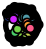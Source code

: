 <?xml version="1.0"?>
<!DOCTYPE ipe SYSTEM "ipe.dtd">
<ipe version="70218">
<ipestyle name="alpha-values">
<opacity name="255" value="1"/>
</ipestyle>
<ipestyle name="paper-size">
<layout paper="1000 1000" origin="0 0" frame="1000 1000"/>
</ipestyle>
<ipestyle name="marks">
<symbol name="mark/disk(sx)" transformations="translations">
<path fill="sym-stroke">
0.6 0 0 0.6 0 0 e
</path>
</symbol>
<symbol name="mark/fdisk(sfx)" transformations="translations">
<group>
<path fill="sym-fill">
0.5 0 0 0.5 0 0 e
</path>
<path fill="sym-stroke" fillrule="eofill">
0.6 0 0 0.6 0 0 e
0.4 0 0 0.4 0 0 e
</path>
</group>
</symbol>
</ipestyle>
<page>
<layer name="alpha"/>
<path layer="alpha" stroke="0" pen="2" opacity="255" stroke-opacity="opaque">
5.01717 0 0 5.01717 0 0 e
</path>
<path stroke="0" pen="2" opacity="255" stroke-opacity="opaque">
4.23849 5.71745 m
4.53626 6.11912 l
</path>
<path stroke="0" pen="2" opacity="255" stroke-opacity="opaque">
4.23849 5.71745 m
4.53626 6.11912 l
</path>
<path stroke="0" pen="2" opacity="255" stroke-opacity="opaque">
5.21202 -1.0522 m
5.31717 0 0 5.31717 0 0 5.29289 -0.507509 a
</path>
<path stroke="0" pen="2" opacity="255" stroke-opacity="opaque">
4.91795 -0.992831 m
5.21202 -1.0522 l
</path>
<path stroke="0" pen="2" opacity="255" stroke-opacity="opaque">
4.99426 -0.478875 m
5.29289 -0.507509 l
</path>
<path stroke="0" pen="2" opacity="255" stroke-opacity="opaque">
4.23849 5.71745 m
4.53626 6.11912 l
</path>
<path stroke="0" pen="2" opacity="255" stroke-opacity="opaque">
4.23849 5.71745 m
4.53626 6.11912 l
</path>
<path stroke="0" pen="2" opacity="255" stroke-opacity="opaque">
4.23849 5.71745 m
4.53626 6.11912 l
</path>
<path stroke="0" pen="2" opacity="255" stroke-opacity="opaque">
5.19405 1.13761 m
5.31717 0 0 5.31717 0 0 4.91592 2.02634 a
</path>
<path stroke="0" pen="2" opacity="255" stroke-opacity="opaque">
4.63855 1.91201 m
4.91592 2.02634 l
</path>
<path stroke="0" pen="2" opacity="255" stroke-opacity="opaque">
4.90099 1.07342 m
5.19405 1.13761 l
</path>
<path stroke="0" pen="2" opacity="255" stroke-opacity="opaque">
4.23849 5.71745 m
4.53626 6.11912 l
</path>
<path stroke="0" pen="2" opacity="255" stroke-opacity="opaque">
4.23849 5.71745 m
4.53626 6.11912 l
</path>
<path stroke="0" pen="2" opacity="255" stroke-opacity="opaque">
4.23849 5.71745 m
4.53626 6.11912 l
</path>
<path stroke="0" pen="2" opacity="255" stroke-opacity="opaque">
5.31699 0.0427672 m
5.31717 0 0 5.31717 0 0 5.28402 0.592819 a
</path>
<path stroke="0" pen="2" opacity="255" stroke-opacity="opaque">
4.98589 0.559372 m
5.28402 0.592819 l
</path>
<path stroke="0" pen="2" opacity="255" stroke-opacity="opaque">
5.017 0.0403542 m
5.31699 0.0427672 l
</path>
<path stroke="0" pen="2" opacity="255" stroke-opacity="opaque">
4.23849 5.71745 m
4.53626 6.11912 l
</path>
<path stroke="0" pen="2" opacity="255" stroke-opacity="opaque">
5.6071 0.336175 m
5.61717 0 0 5.61717 0 0 5.36078 1.67767 a
</path>
<path stroke="0" pen="2" opacity="255" stroke-opacity="opaque">
5.07447 1.58807 m
5.36078 1.67767 l
</path>
<path stroke="0" pen="2" opacity="255" stroke-opacity="opaque">
5.30764 0.318221 m
5.6071 0.336175 l
</path>
<path stroke="0" pen="2" opacity="255" stroke-opacity="opaque">
4.23849 5.71745 m
4.53626 6.11912 l
</path>
<path stroke="0" pen="2" opacity="255" stroke-opacity="opaque">
5.85301 -0.869019 m
5.91717 0 0 5.91717 0 0 5.81987 1.06861 a
</path>
<path stroke="0" pen="2" opacity="255" stroke-opacity="opaque">
5.25951 -0.7809 m
5.85301 -0.869019 l
</path>
<path stroke="0" pen="2" opacity="255" stroke-opacity="opaque">
5.52481 1.01443 m
5.81987 1.06861 l
</path>
<path stroke="0" pen="2" opacity="255" stroke-opacity="opaque">
4.23849 5.71745 m
4.53626 6.11912 l
</path>
<path stroke="0" pen="2" opacity="255" stroke-opacity="opaque">
4.23849 5.71745 m
4.53626 6.11912 l
</path>
<path stroke="0" pen="2" opacity="255" stroke-opacity="opaque">
4.23849 5.71745 m
4.53626 6.11912 l
</path>
<path stroke="0" pen="2" opacity="255" stroke-opacity="opaque">
4.23849 5.71745 m
4.53626 6.11912 l
</path>
<path stroke="0" pen="2" opacity="255" stroke-opacity="opaque">
4.39638 -2.99067 m
5.31717 0 0 5.31717 0 0 4.88366 -2.10288 a
</path>
<path stroke="0" pen="2" opacity="255" stroke-opacity="opaque">
4.14833 -2.82193 m
4.39638 -2.99067 l
</path>
<path stroke="0" pen="2" opacity="255" stroke-opacity="opaque">
4.60812 -1.98423 m
4.88366 -2.10288 l
</path>
<path stroke="0" pen="2" opacity="255" stroke-opacity="opaque">
4.23849 5.71745 m
4.53626 6.11912 l
</path>
<path stroke="0" pen="2" opacity="255" stroke-opacity="opaque">
4.9242 -2.70275 m
5.61717 0 0 5.61717 0 0 5.36181 -1.67437 a
</path>
<path stroke="0" pen="2" opacity="255" stroke-opacity="opaque">
4.78909 -1.49552 m
5.36181 -1.67437 l
</path>
<path stroke="0" pen="2" opacity="255" stroke-opacity="opaque">
4.66121 -2.5584 m
4.9242 -2.70275 l
</path>
<path stroke="0" pen="2" opacity="255" stroke-opacity="opaque">
4.23849 5.71745 m
4.53626 6.11912 l
</path>
<path stroke="0" pen="2" opacity="255" stroke-opacity="opaque">
5.72074 -2.43441 m
6.21717 0 0 6.21717 0 0 6.21626 0.106288 a
</path>
<path stroke="0" pen="2" opacity="255" stroke-opacity="opaque">
5.9163 0.10116 m
6.21626 0.106288 l
</path>
<path stroke="0" pen="2" opacity="255" stroke-opacity="opaque">
5.16865 -2.19947 m
5.72074 -2.43441 l
</path>
<path stroke="0" pen="2" opacity="255" stroke-opacity="opaque">
4.23849 5.71745 m
4.53626 6.11912 l
</path>
<path stroke="0" pen="2" opacity="255" stroke-opacity="opaque">
4.23849 5.71745 m
4.53626 6.11912 l
</path>
<path stroke="0" pen="2" opacity="255" stroke-opacity="opaque">
4.23849 5.71745 m
4.53626 6.11912 l
</path>
<path stroke="0" pen="2" opacity="255" stroke-opacity="opaque">
4.23849 5.71745 m
4.53626 6.11912 l
</path>
<path stroke="0" pen="2" opacity="255" stroke-opacity="opaque">
-1.5365 -5.09033 m
5.31717 0 0 5.31717 0 0 1.3848 -5.13367 a
</path>
<path stroke="0" pen="2" opacity="255" stroke-opacity="opaque">
-1.44981 -4.80313 m
-1.5365 -5.09033 l
</path>
<path stroke="0" pen="2" opacity="255" stroke-opacity="opaque">
1.30666 -4.84403 m
1.3848 -5.13367 l
</path>
<path stroke="0" pen="2" opacity="255" stroke-opacity="opaque">
4.23849 5.71745 m
4.53626 6.11912 l
</path>
<path stroke="0" pen="2" opacity="255" stroke-opacity="opaque">
4.23849 5.71745 m
4.53626 6.11912 l
</path>
<path stroke="0" pen="2" opacity="255" stroke-opacity="opaque">
4.23849 5.71745 m
4.53626 6.11912 l
</path>
<path stroke="0" pen="2" opacity="255" stroke-opacity="opaque">
-2.65346 -4.60776 m
5.31717 0 0 5.31717 0 0 -1.98627 -4.93224 a
</path>
<path stroke="0" pen="2" opacity="255" stroke-opacity="opaque">
-1.87421 -4.65396 m
-1.98627 -4.93224 l
</path>
<path stroke="0" pen="2" opacity="255" stroke-opacity="opaque">
-2.50375 -4.34778 m
-2.65346 -4.60776 l
</path>
<path stroke="0" pen="2" opacity="255" stroke-opacity="opaque">
4.23849 5.71745 m
4.53626 6.11912 l
</path>
<path stroke="0" pen="2" opacity="255" stroke-opacity="opaque">
-2.45674 -5.05143 m
5.61717 0 0 5.61717 0 0 -0.083339 -5.61655 a
</path>
<path stroke="0" pen="2" opacity="255" stroke-opacity="opaque">
-0.078888 -5.31658 m
-0.083339 -5.61655 l
</path>
<path stroke="0" pen="2" opacity="255" stroke-opacity="opaque">
-2.32553 -4.78165 m
-2.45674 -5.05143 l
</path>
<path stroke="0" pen="2" opacity="255" stroke-opacity="opaque">
4.23849 5.71745 m
4.53626 6.11912 l
</path>
<path stroke="0" pen="2" opacity="255" stroke-opacity="opaque">
-1.37058 -5.75625 m
5.91717 0 0 5.91717 0 0 3.27765 -4.92645 a
</path>
<path stroke="0" pen="2" opacity="255" stroke-opacity="opaque">
2.77912 -4.17714 m
3.27765 -4.92645 l
</path>
<path stroke="0" pen="2" opacity="255" stroke-opacity="opaque">
-1.30109 -5.4644 m
-1.37058 -5.75625 l
</path>
<path stroke="0" pen="2" opacity="255" stroke-opacity="opaque">
4.23849 5.71745 m
4.53626 6.11912 l
</path>
<path stroke="0" pen="2" opacity="255" stroke-opacity="opaque">
4.23849 5.71745 m
4.53626 6.11912 l
</path>
<path stroke="0" pen="2" opacity="255" stroke-opacity="opaque">
4.23849 5.71745 m
4.53626 6.11912 l
</path>
<path stroke="0" pen="2" opacity="255" stroke-opacity="opaque">
-3.8411 -3.67671 m
5.31717 0 0 5.31717 0 0 -3.27193 -4.19127 a
</path>
<path stroke="0" pen="2" opacity="255" stroke-opacity="opaque">
-3.62438 -3.46927 m
-3.8411 -3.67671 l
</path>
<path stroke="0" pen="2" opacity="255" stroke-opacity="opaque">
-3.08733 -3.95479 m
-3.27193 -4.19127 l
</path>
<path stroke="0" pen="2" opacity="255" stroke-opacity="opaque">
4.23849 5.71745 m
4.53626 6.11912 l
</path>
<path stroke="0" pen="2" opacity="255" stroke-opacity="opaque">
-4.16937 -4.61189 m
6.21717 0 0 6.21717 0 0 1.09261 -6.12041 a
</path>
<path stroke="0" pen="2" opacity="255" stroke-opacity="opaque">
1.03989 -5.82507 m
1.09261 -6.12041 l
</path>
<path stroke="0" pen="2" opacity="255" stroke-opacity="opaque">
-3.56581 -3.94427 m
-4.16937 -4.61189 l
</path>
<path stroke="0" pen="2" opacity="255" stroke-opacity="opaque">
4.23849 5.71745 m
4.53626 6.11912 l
</path>
<path stroke="0" pen="2" opacity="255" stroke-opacity="opaque">
-1.79601 -6.26481 m
6.51717 0 0 6.51717 0 0 6.39664 -1.24756 a
</path>
<path stroke="0" pen="2" opacity="255" stroke-opacity="opaque">
6.10219 -1.19013 m
6.39664 -1.24756 l
</path>
<path stroke="0" pen="2" opacity="255" stroke-opacity="opaque">
-1.71333 -5.97642 m
-1.79601 -6.26481 l
</path>
<path stroke="0" pen="2" opacity="255" stroke-opacity="opaque">
4.23849 5.71745 m
4.53626 6.11912 l
</path>
<path stroke="0" pen="2" opacity="255" stroke-opacity="opaque">
4.23849 5.71745 m
4.53626 6.11912 l
</path>
<path stroke="0" pen="2" opacity="255" stroke-opacity="opaque">
4.23849 5.71745 m
4.53626 6.11912 l
</path>
<path stroke="0" pen="2" opacity="255" stroke-opacity="opaque">
1.92043 4.95825 m
5.31717 0 0 5.31717 0 0 1.15172 5.19094 a
</path>
<path stroke="0" pen="2" opacity="255" stroke-opacity="opaque">
1.08674 4.89806 m
1.15172 5.19094 l
</path>
<path stroke="0" pen="2" opacity="255" stroke-opacity="opaque">
1.81207 4.6785 m
1.92043 4.95825 l
</path>
<path stroke="0" pen="2" opacity="255" stroke-opacity="opaque">
4.23849 5.71745 m
4.53626 6.11912 l
</path>
<path stroke="0" pen="2" opacity="255" stroke-opacity="opaque">
4.23849 5.71745 m
4.53626 6.11912 l
</path>
<path stroke="0" pen="2" opacity="255" stroke-opacity="opaque">
4.23849 5.71745 m
4.53626 6.11912 l
</path>
<path stroke="0" pen="2" opacity="255" stroke-opacity="opaque">
3.94422 3.56586 m
5.31717 0 0 5.31717 0 0 3.32374 4.1503 a
</path>
<path stroke="0" pen="2" opacity="255" stroke-opacity="opaque">
3.13621 3.91614 m
3.32374 4.1503 l
</path>
<path stroke="0" pen="2" opacity="255" stroke-opacity="opaque">
3.72169 3.36467 m
3.94422 3.56586 l
</path>
<path stroke="0" pen="2" opacity="255" stroke-opacity="opaque">
4.23849 5.71745 m
4.53626 6.11912 l
</path>
<path stroke="0" pen="2" opacity="255" stroke-opacity="opaque">
4.23849 5.71745 m
4.53626 6.11912 l
</path>
<path stroke="0" pen="2" opacity="255" stroke-opacity="opaque">
4.72858 3.03201 m
5.61717 0 0 5.61717 0 0 3.85141 4.08892 a
</path>
<path stroke="0" pen="2" opacity="255" stroke-opacity="opaque">
3.64571 3.87054 m
3.85141 4.08892 l
</path>
<path stroke="0" pen="2" opacity="255" stroke-opacity="opaque">
4.2235 2.70814 m
4.72858 3.03201 l
</path>
<path stroke="0" pen="2" opacity="255" stroke-opacity="opaque">
4.23849 5.71745 m
4.53626 6.11912 l
</path>
<path stroke="0" pen="2" opacity="255" stroke-opacity="opaque">
4.23849 5.71745 m
4.53626 6.11912 l
</path>
<path stroke="0" pen="2" opacity="255" stroke-opacity="opaque">
4.55327 3.77897 m
5.91717 0 0 5.91717 0 0 2.94318 5.13328 a
</path>
<path stroke="0" pen="2" opacity="255" stroke-opacity="opaque">
4.32242 3.58737 m
4.55327 3.77897 l
</path>
<path stroke="0" pen="2" opacity="255" stroke-opacity="opaque">
2.49553 4.35251 m
2.94318 5.13328 l
</path>
<path stroke="0" pen="2" opacity="255" stroke-opacity="opaque">
4.23849 5.71745 m
4.53626 6.11912 l
</path>
<path stroke="0" pen="2" opacity="255" stroke-opacity="opaque">
4.00201 4.75784 m
6.21717 0 0 6.21717 0 0 1.80122 5.95053 a
</path>
<path stroke="0" pen="2" opacity="255" stroke-opacity="opaque">
1.54047 5.08913 m
1.80122 5.95053 l
</path>
<path stroke="0" pen="2" opacity="255" stroke-opacity="opaque">
3.8089 4.52826 m
4.00201 4.75784 l
</path>
<path stroke="0" pen="2" opacity="255" stroke-opacity="opaque">
4.23849 5.71745 m
4.53626 6.11912 l
</path>
<path stroke="0" pen="2" opacity="255" stroke-opacity="opaque">
3.5603 -5.81361 m
6.81717 0 0 6.81717 0 0 3.24814 5.99361 a
</path>
<path stroke="0" pen="2" opacity="255" stroke-opacity="opaque">
3.40362 -5.55777 m
3.5603 -5.81361 l
</path>
<path stroke="0" pen="2" opacity="255" stroke-opacity="opaque">
2.96226 5.46609 m
3.24814 5.99361 l
</path>
<path stroke="0" pen="2" opacity="255" stroke-opacity="opaque">
4.23849 5.71745 m
4.53626 6.11912 l
</path>
<path stroke="0" pen="2" opacity="255" stroke-opacity="opaque">
4.23849 5.71745 m
4.53626 6.11912 l
</path>
<path stroke="0" pen="2" opacity="255" stroke-opacity="opaque">
4.23849 5.71745 m
4.53626 6.11912 l
</path>
<path stroke="0" pen="2" opacity="255" stroke-opacity="opaque">
4.23849 5.71745 m
4.53626 6.11912 l
</path>
<path stroke="0" pen="2" opacity="255" stroke-opacity="opaque">
4.23849 5.71745 m
4.53626 6.11912 l
</path>
<path stroke="0" pen="2" opacity="255" stroke-opacity="opaque">
-1.93382 4.95304 m
5.31717 0 0 5.31717 0 0 -2.63651 4.61747 a
</path>
<path stroke="0" pen="2" opacity="255" stroke-opacity="opaque">
-2.48776 4.35695 m
-2.63651 4.61747 l
</path>
<path stroke="0" pen="2" opacity="255" stroke-opacity="opaque">
-1.82471 4.67358 m
-1.93382 4.95304 l
</path>
<path stroke="0" pen="2" opacity="255" stroke-opacity="opaque">
4.23849 5.71745 m
4.53626 6.11912 l
</path>
<path stroke="0" pen="2" opacity="255" stroke-opacity="opaque">
-2.4206 5.06885 m
5.61717 0 0 5.61717 0 0 -3.46148 4.42388 a
</path>
<path stroke="0" pen="2" opacity="255" stroke-opacity="opaque">
-3.09174 3.95134 m
-3.46148 4.42388 l
</path>
<path stroke="0" pen="2" opacity="255" stroke-opacity="opaque">
-2.29132 4.79814 m
-2.4206 5.06885 l
</path>
<path stroke="0" pen="2" opacity="255" stroke-opacity="opaque">
4.23849 5.71745 m
4.53626 6.11912 l
</path>
<path stroke="0" pen="2" opacity="255" stroke-opacity="opaque">
4.23849 5.71745 m
4.53626 6.11912 l
</path>
<path stroke="0" pen="2" opacity="255" stroke-opacity="opaque">
-3.11668 5.02983 m
5.91717 0 0 5.91717 0 0 -4.30129 4.06347 a
</path>
<path stroke="0" pen="2" opacity="255" stroke-opacity="opaque">
-2.95867 4.77481 m
-3.11668 5.02983 l
</path>
<path stroke="0" pen="2" opacity="255" stroke-opacity="opaque">
-3.64706 3.44542 m
-4.30129 4.06347 l
</path>
<path stroke="0" pen="2" opacity="255" stroke-opacity="opaque">
4.23849 5.71745 m
4.53626 6.11912 l
</path>
<path stroke="0" pen="2" opacity="255" stroke-opacity="opaque">
-3.92996 4.81753 m
6.21717 0 0 6.21717 0 0 -5.1088 3.54307 a
</path>
<path stroke="0" pen="2" opacity="255" stroke-opacity="opaque">
-4.12273 2.85921 m
-5.1088 3.54307 l
</path>
<path stroke="0" pen="2" opacity="255" stroke-opacity="opaque">
-3.74033 4.58507 m
-3.92996 4.81753 l
</path>
<path stroke="0" pen="2" opacity="255" stroke-opacity="opaque">
4.23849 5.71745 m
4.53626 6.11912 l
</path>
<path stroke="0" pen="2" opacity="255" stroke-opacity="opaque">
4.23849 5.71745 m
4.53626 6.11912 l
</path>
<path stroke="0" pen="2" opacity="255" stroke-opacity="opaque">
-1.45536 6.35259 m
6.51717 0 0 6.51717 0 0 -4.78432 4.42536 a
</path>
<path stroke="0" pen="2" opacity="255" stroke-opacity="opaque">
-4.56408 4.22165 m
-4.78432 4.42536 l
</path>
<path stroke="0" pen="2" opacity="255" stroke-opacity="opaque">
-1.12039 4.89047 m
-1.45536 6.35259 l
</path>
<path stroke="0" pen="2" opacity="255" stroke-opacity="opaque">
4.23849 5.71745 m
4.53626 6.11912 l
</path>
<path stroke="0" pen="2" opacity="255" stroke-opacity="opaque">
4.23849 5.71745 m
4.53626 6.11912 l
</path>
<path stroke="0" pen="2" opacity="255" stroke-opacity="opaque">
4.23849 5.71745 m
4.53626 6.11912 l
</path>
<path stroke="0" pen="2" opacity="255" stroke-opacity="opaque">
0.329695 5.30694 m
5.31717 0 0 5.31717 0 0 -0.459523 5.29727 a
</path>
<path stroke="0" pen="2" opacity="255" stroke-opacity="opaque">
-0.433596 4.9984 m
-0.459523 5.29727 l
</path>
<path stroke="0" pen="2" opacity="255" stroke-opacity="opaque">
0.311093 5.00751 m
0.329695 5.30694 l
</path>
<path stroke="0" pen="2" opacity="255" stroke-opacity="opaque">
4.23849 5.71745 m
4.53626 6.11912 l
</path>
<path stroke="0" pen="2" opacity="255" stroke-opacity="opaque">
-0.0834567 6.81666 m
6.81717 0 0 6.81717 0 0 -3.41557 5.8998 a
</path>
<path stroke="0" pen="2" opacity="255" stroke-opacity="opaque">
-3.26526 5.64017 m
-3.41557 5.8998 l
</path>
<path stroke="0" pen="2" opacity="255" stroke-opacity="opaque">
-0.0650935 5.31677 m
-0.0834567 6.81666 l
</path>
<path stroke="0" pen="2" opacity="255" stroke-opacity="opaque">
4.23849 5.71745 m
4.53626 6.11912 l
</path>
<path stroke="0" pen="2" opacity="255" stroke-opacity="opaque">
7.11468 0.188097 m
7.11717 0 0 7.11717 0 0 -1.88817 6.86213 a
</path>
<path stroke="0" pen="2" opacity="255" stroke-opacity="opaque">
6.81479 0.180169 m
7.11468 0.188097 l
</path>
<path stroke="0" pen="2" opacity="255" stroke-opacity="opaque">
-1.80858 6.57288 m
-1.88817 6.86213 l
</path>
<path stroke="0" pen="2" opacity="255" stroke-opacity="opaque">
4.23849 5.71745 m
4.53626 6.11912 l
</path>
<use name="mark/fdisk(sfx)" pos="4.91795 -0.992831" size="normal" fill="1 0.356 0.537"/>
<use name="mark/fdisk(sfx)" pos="4.99426 -0.478875" size="normal" fill="1 0.376 0.45"/>
<use name="mark/fdisk(sfx)" pos="5.25951 -0.7809" size="normal" fill="0"/>
<use name="mark/fdisk(sfx)" pos="4.63855 1.91201" size="normal" fill="1 0.498 0.341"/>
<use name="mark/fdisk(sfx)" pos="4.90099 1.07342" size="normal" fill="1 0.549 0.301"/>
<use name="mark/fdisk(sfx)" pos="5.07447 1.58807" size="normal" fill="0"/>
<use name="mark/fdisk(sfx)" pos="4.98589 0.559372" size="normal" fill="1 0.584 0.258"/>
<use name="mark/fdisk(sfx)" pos="5.017 0.0403542" size="normal" fill="1 0.615 0.192"/>
<use name="mark/fdisk(sfx)" pos="5.30764 0.318221" size="normal" fill="0"/>
<use name="mark/fdisk(sfx)" pos="5.52481 1.01443" size="normal" fill="0"/>
<use name="mark/fdisk(sfx)" pos="5.9163 0.10116" size="normal" fill="0"/>
<use name="mark/fdisk(sfx)" pos="4.78909 -1.49552" size="normal" fill="0.949 0.705 0.145"/>
<use name="mark/fdisk(sfx)" pos="4.14833 -2.82193" size="normal" fill="0.921 0.733 0.184"/>
<use name="mark/fdisk(sfx)" pos="4.60812 -1.98423" size="normal" fill="0.901 0.756 0.219"/>
<use name="mark/fdisk(sfx)" pos="4.66121 -2.5584" size="normal" fill="0"/>
<use name="mark/fdisk(sfx)" pos="5.16865 -2.19947" size="normal" fill="0"/>
<use name="mark/fdisk(sfx)" pos="6.10219 -1.19013" size="normal" fill="0"/>
<use name="mark/fdisk(sfx)" pos="2.77912 -4.17714" size="normal" fill="0.784 0.827 0.309"/>
<use name="mark/fdisk(sfx)" pos="-1.44981 -4.80313" size="normal" fill="0.674 0.823 0.298"/>
<use name="mark/fdisk(sfx)" pos="1.30666 -4.84403" size="normal" fill="0.611 0.823 0.294"/>
<use name="mark/fdisk(sfx)" pos="-0.078888 -5.31658" size="normal" fill="0"/>
<use name="mark/fdisk(sfx)" pos="-1.87421 -4.65396" size="normal" fill="0.541 0.823 0.286"/>
<use name="mark/fdisk(sfx)" pos="-2.50375 -4.34778" size="normal" fill="0.447 0.823 0.282"/>
<use name="mark/fdisk(sfx)" pos="-2.32553 -4.78165" size="normal" fill="0"/>
<use name="mark/fdisk(sfx)" pos="-1.30109 -5.4644" size="normal" fill="0"/>
<use name="mark/fdisk(sfx)" pos="1.03989 -5.82507" size="normal" fill="0"/>
<use name="mark/fdisk(sfx)" pos="-3.62438 -3.46927" size="normal" fill="0.286 0.807 0.407"/>
<use name="mark/fdisk(sfx)" pos="-3.08733 -3.95479" size="normal" fill="0.298 0.788 0.486"/>
<use name="mark/fdisk(sfx)" pos="-3.56581 -3.94427" size="normal" fill="0"/>
<use name="mark/fdisk(sfx)" pos="-1.71333 -5.97642" size="normal" fill="0"/>
<use name="mark/fdisk(sfx)" pos="3.40362 -5.55777" size="normal" fill="0"/>
<use name="mark/fdisk(sfx)" pos="1.08674 4.89806" size="normal" fill="0.345 0.662 0.643"/>
<use name="mark/fdisk(sfx)" pos="1.81207 4.6785" size="normal" fill="0.349 0.647 0.647"/>
<use name="mark/fdisk(sfx)" pos="1.54047 5.08913" size="normal" fill="0"/>
<use name="mark/fdisk(sfx)" pos="3.13621 3.91614" size="normal" fill="0.329 0.619 0.654"/>
<use name="mark/fdisk(sfx)" pos="3.72169 3.36467" size="normal" fill="0.321 0.607 0.658"/>
<use name="mark/fdisk(sfx)" pos="3.64571 3.87054" size="normal" fill="0"/>
<use name="mark/fdisk(sfx)" pos="4.2235 2.70814" size="normal" fill="0.313 0.592 0.662"/>
<use name="mark/fdisk(sfx)" pos="4.32242 3.58737" size="normal" fill="0"/>
<use name="mark/fdisk(sfx)" pos="2.49553 4.35251" size="normal" fill="0.301 0.58 0.67"/>
<use name="mark/fdisk(sfx)" pos="3.8089 4.52826" size="normal" fill="0"/>
<use name="mark/fdisk(sfx)" pos="2.96226 5.46609" size="normal" fill="0"/>
<use name="mark/fdisk(sfx)" pos="6.81479 0.180169" size="normal" fill="0"/>
<use name="mark/fdisk(sfx)" pos="-4.12273 2.85921" size="normal" fill="0.239 0.396 1"/>
<use name="mark/fdisk(sfx)" pos="-3.09174 3.95134" size="normal" fill="0.576 0.278 1"/>
<use name="mark/fdisk(sfx)" pos="-2.48776 4.35695" size="normal" fill="0.674 0.239 1"/>
<use name="mark/fdisk(sfx)" pos="-1.82471 4.67358" size="normal" fill="0.752 0.196 1"/>
<use name="mark/fdisk(sfx)" pos="-2.29132 4.79814" size="normal" fill="0"/>
<use name="mark/fdisk(sfx)" pos="-2.95867 4.77481" size="normal" fill="0"/>
<use name="mark/fdisk(sfx)" pos="-3.64706 3.44542" size="normal" fill="0.819 0.141 1"/>
<use name="mark/fdisk(sfx)" pos="-3.74033 4.58507" size="normal" fill="0"/>
<use name="mark/fdisk(sfx)" pos="-4.56408 4.22165" size="normal" fill="0"/>
<use name="mark/fdisk(sfx)" pos="-1.12039 4.89047" size="normal" fill="0.909 0.105 0.952"/>
<use name="mark/fdisk(sfx)" pos="-3.26526 5.64017" size="normal" fill="0"/>
<use name="mark/fdisk(sfx)" pos="-0.433596 4.9984" size="normal" fill="1 0.117 0.862"/>
<use name="mark/fdisk(sfx)" pos="0.311093 5.00751" size="normal" fill="1 0.18 0.819"/>
<use name="mark/fdisk(sfx)" pos="-0.0650935 5.31677" size="normal" fill="0"/>
<use name="mark/fdisk(sfx)" pos="-1.80858 6.57288" size="normal" fill="0"/>
<use name="mark/fdisk(sfx)" pos="4.23849 5.71745" size="normal" fill="0"/>
<use name="mark/fdisk(sfx)" pos="0.518244 -0.979767" size="normal" fill="0.784 0.827 0.309"/>
<use name="mark/fdisk(sfx)" pos="-1.0804 -1.30175" size="normal" fill="0.674 0.823 0.298"/>
<use name="mark/fdisk(sfx)" pos="-1.61533 -2.96184" size="normal" fill="0.298 0.788 0.486"/>
<use name="mark/fdisk(sfx)" pos="-0.324762 -2.78" size="normal" fill="0.541 0.823 0.286"/>
<use name="mark/fdisk(sfx)" pos="0.663644 -1.21318" size="normal" fill="0.611 0.823 0.294"/>
<use name="mark/fdisk(sfx)" pos="-1.70921 -2.61186" size="normal" fill="0.286 0.807 0.407"/>
<use name="mark/fdisk(sfx)" pos="-0.751086 -1.4027" size="normal" fill="0.447 0.823 0.282"/>
<use name="mark/fdisk(sfx)" pos="2.57089 -0.139617" size="normal" fill="0.949 0.705 0.145"/>
<use name="mark/fdisk(sfx)" pos="2.27465 -0.651094" size="normal" fill="0.921 0.733 0.184"/>
<use name="mark/fdisk(sfx)" pos="2.62428 -0.320176" size="normal" fill="0.901 0.756 0.219"/>
<use name="mark/fdisk(sfx)" pos="-0.220653 1.39823" size="normal" fill="1 0.18 0.819"/>
<use name="mark/fdisk(sfx)" pos="-0.971117 2.38145" size="normal" fill="0.752 0.196 1"/>
<use name="mark/fdisk(sfx)" pos="-0.815755 1.61494" size="normal" fill="1 0.117 0.862"/>
<use name="mark/fdisk(sfx)" pos="-1.43358 2.23797" size="normal" fill="0.674 0.239 1"/>
<use name="mark/fdisk(sfx)" pos="-1.63536 2.94875" size="normal" fill="0.576 0.278 1"/>
<use name="mark/fdisk(sfx)" pos="-2.26481 2.3944" size="normal" fill="0.239 0.396 1"/>
<use name="mark/fdisk(sfx)" pos="0.163431 1.55506" size="normal" fill="0.909 0.105 0.952"/>
<use name="mark/fdisk(sfx)" pos="-2.17393 2.14773" size="normal" fill="0.819 0.141 1"/>
<use name="mark/fdisk(sfx)" pos="1.35874 3.03816" size="normal" fill="0.301 0.58 0.67"/>
<use name="mark/fdisk(sfx)" pos="0.797853 2.03799" size="normal" fill="0.349 0.647 0.647"/>
<use name="mark/fdisk(sfx)" pos="2.10402 2.19375" size="normal" fill="0.313 0.592 0.662"/>
<use name="mark/fdisk(sfx)" pos="0.874236 2.34715" size="normal" fill="0.345 0.662 0.643"/>
<use name="mark/fdisk(sfx)" pos="1.65507 2.7954" size="normal" fill="0.329 0.619 0.654"/>
<use name="mark/fdisk(sfx)" pos="2.41523 2.62556" size="normal" fill="0.321 0.607 0.658"/>
<use name="mark/fdisk(sfx)" pos="3.7999 -0.42415" size="normal" fill="1 0.376 0.45"/>
<use name="mark/fdisk(sfx)" pos="2.47863 -0.0178838" size="normal" fill="1 0.584 0.258"/>
<use name="mark/fdisk(sfx)" pos="2.66652 0.929695" size="normal" fill="1 0.498 0.341"/>
<use name="mark/fdisk(sfx)" pos="3.27896 0.0221679" size="normal" fill="1 0.549 0.301"/>
<use name="mark/fdisk(sfx)" pos="2.95771 -0.0512093" size="normal" fill="1 0.615 0.192"/>
<use name="mark/fdisk(sfx)" pos="3.8672 -1.08739" size="normal" fill="1 0.356 0.537"/>
</page>
</ipe>

